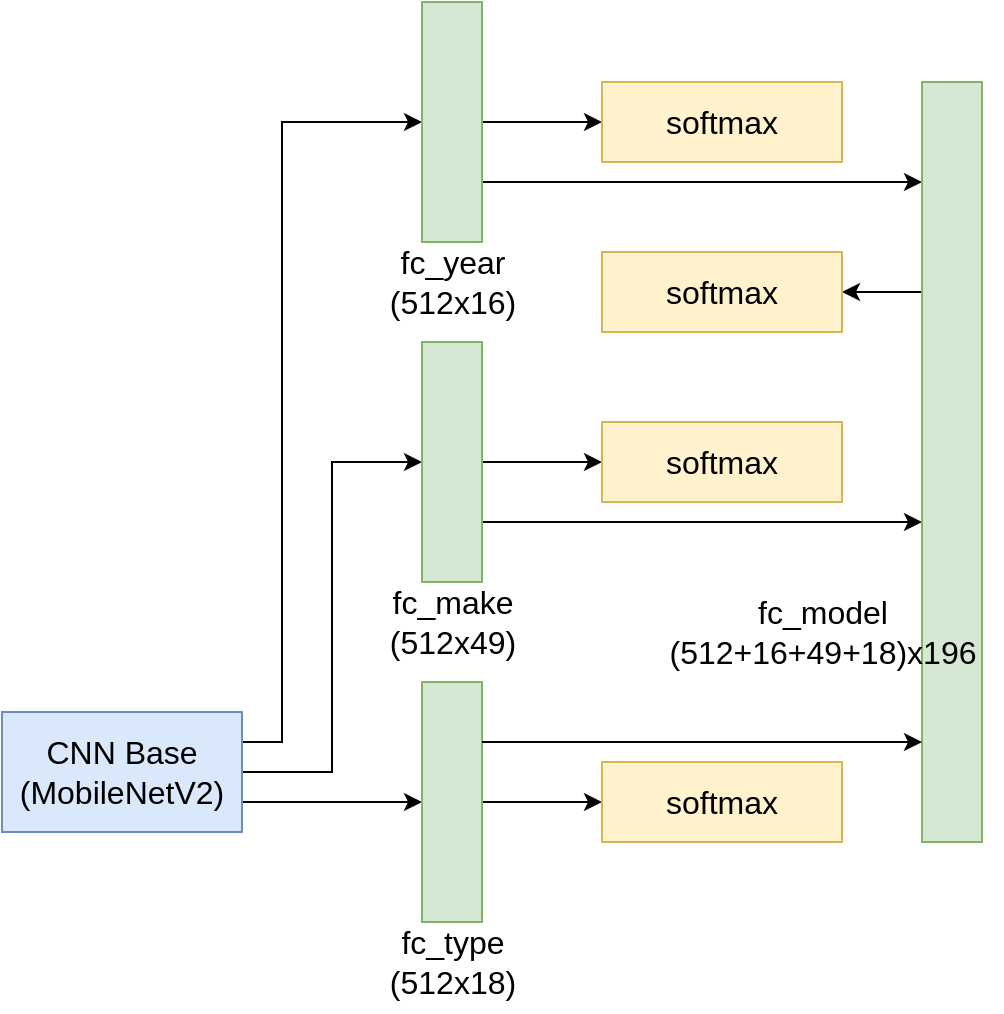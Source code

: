<mxfile version="24.2.1" type="device">
  <diagram name="第 1 页" id="Xq5vwsSoOigGqJwIfYUO">
    <mxGraphModel dx="725" dy="743" grid="1" gridSize="10" guides="1" tooltips="1" connect="1" arrows="1" fold="1" page="1" pageScale="1" pageWidth="850" pageHeight="1100" math="0" shadow="0">
      <root>
        <mxCell id="0" />
        <mxCell id="1" parent="0" />
        <mxCell id="nm0qlKRNKEh7cf2dNLq4-3" style="edgeStyle=orthogonalEdgeStyle;rounded=0;orthogonalLoop=1;jettySize=auto;html=1;entryX=0;entryY=0.5;entryDx=0;entryDy=0;fontSize=16;" edge="1" parent="1" source="nm0qlKRNKEh7cf2dNLq4-1" target="nm0qlKRNKEh7cf2dNLq4-2">
          <mxGeometry relative="1" as="geometry" />
        </mxCell>
        <mxCell id="nm0qlKRNKEh7cf2dNLq4-13" style="edgeStyle=orthogonalEdgeStyle;rounded=0;orthogonalLoop=1;jettySize=auto;html=1;exitX=1;exitY=0.25;exitDx=0;exitDy=0;entryX=0;entryY=0.5;entryDx=0;entryDy=0;fontSize=16;" edge="1" parent="1" source="nm0qlKRNKEh7cf2dNLq4-1" target="nm0qlKRNKEh7cf2dNLq4-7">
          <mxGeometry relative="1" as="geometry">
            <Array as="points">
              <mxPoint x="180" y="420" />
              <mxPoint x="180" y="110" />
            </Array>
          </mxGeometry>
        </mxCell>
        <mxCell id="nm0qlKRNKEh7cf2dNLq4-14" style="edgeStyle=orthogonalEdgeStyle;rounded=0;orthogonalLoop=1;jettySize=auto;html=1;exitX=1;exitY=0.75;exitDx=0;exitDy=0;entryX=0;entryY=0.5;entryDx=0;entryDy=0;fontSize=16;" edge="1" parent="1" source="nm0qlKRNKEh7cf2dNLq4-1" target="nm0qlKRNKEh7cf2dNLq4-9">
          <mxGeometry relative="1" as="geometry" />
        </mxCell>
        <mxCell id="nm0qlKRNKEh7cf2dNLq4-1" value="CNN Base&lt;div style=&quot;font-size: 16px;&quot;&gt;(MobileNetV2)&lt;/div&gt;" style="rounded=0;whiteSpace=wrap;html=1;fontSize=16;fillColor=#dae8fc;strokeColor=#6c8ebf;" vertex="1" parent="1">
          <mxGeometry x="40" y="405" width="120" height="60" as="geometry" />
        </mxCell>
        <mxCell id="nm0qlKRNKEh7cf2dNLq4-20" value="" style="edgeStyle=orthogonalEdgeStyle;rounded=0;orthogonalLoop=1;jettySize=auto;html=1;fontSize=16;" edge="1" parent="1" source="nm0qlKRNKEh7cf2dNLq4-2" target="nm0qlKRNKEh7cf2dNLq4-17">
          <mxGeometry relative="1" as="geometry" />
        </mxCell>
        <mxCell id="nm0qlKRNKEh7cf2dNLq4-23" style="edgeStyle=orthogonalEdgeStyle;rounded=0;orthogonalLoop=1;jettySize=auto;html=1;exitX=1;exitY=0.75;exitDx=0;exitDy=0;fontSize=16;" edge="1" parent="1" source="nm0qlKRNKEh7cf2dNLq4-2" target="nm0qlKRNKEh7cf2dNLq4-21">
          <mxGeometry relative="1" as="geometry">
            <Array as="points">
              <mxPoint x="500" y="310" />
              <mxPoint x="500" y="310" />
            </Array>
          </mxGeometry>
        </mxCell>
        <mxCell id="nm0qlKRNKEh7cf2dNLq4-2" value="" style="rounded=0;whiteSpace=wrap;html=1;fontSize=16;fillColor=#d5e8d4;strokeColor=#82b366;" vertex="1" parent="1">
          <mxGeometry x="250" y="220" width="30" height="120" as="geometry" />
        </mxCell>
        <mxCell id="nm0qlKRNKEh7cf2dNLq4-5" value="fc_make&lt;div style=&quot;font-size: 16px;&quot;&gt;(512x49)&lt;/div&gt;" style="text;html=1;align=center;verticalAlign=middle;resizable=0;points=[];autosize=1;strokeColor=none;fillColor=none;fontSize=16;" vertex="1" parent="1">
          <mxGeometry x="220" y="335" width="90" height="50" as="geometry" />
        </mxCell>
        <mxCell id="nm0qlKRNKEh7cf2dNLq4-16" value="" style="edgeStyle=orthogonalEdgeStyle;rounded=0;orthogonalLoop=1;jettySize=auto;html=1;fontSize=16;" edge="1" parent="1" source="nm0qlKRNKEh7cf2dNLq4-7" target="nm0qlKRNKEh7cf2dNLq4-15">
          <mxGeometry relative="1" as="geometry" />
        </mxCell>
        <mxCell id="nm0qlKRNKEh7cf2dNLq4-24" style="edgeStyle=orthogonalEdgeStyle;rounded=0;orthogonalLoop=1;jettySize=auto;html=1;exitX=1;exitY=0.75;exitDx=0;exitDy=0;fontSize=16;" edge="1" parent="1" source="nm0qlKRNKEh7cf2dNLq4-7" target="nm0qlKRNKEh7cf2dNLq4-21">
          <mxGeometry relative="1" as="geometry">
            <Array as="points">
              <mxPoint x="510" y="140" />
              <mxPoint x="510" y="140" />
            </Array>
          </mxGeometry>
        </mxCell>
        <mxCell id="nm0qlKRNKEh7cf2dNLq4-7" value="" style="rounded=0;whiteSpace=wrap;html=1;fontSize=16;fillColor=#d5e8d4;strokeColor=#82b366;" vertex="1" parent="1">
          <mxGeometry x="250" y="50" width="30" height="120" as="geometry" />
        </mxCell>
        <mxCell id="nm0qlKRNKEh7cf2dNLq4-8" value="fc_year&lt;div style=&quot;font-size: 16px;&quot;&gt;(512x16)&lt;/div&gt;" style="text;html=1;align=center;verticalAlign=middle;resizable=0;points=[];autosize=1;strokeColor=none;fillColor=none;fontSize=16;" vertex="1" parent="1">
          <mxGeometry x="220" y="165" width="90" height="50" as="geometry" />
        </mxCell>
        <mxCell id="nm0qlKRNKEh7cf2dNLq4-19" value="" style="edgeStyle=orthogonalEdgeStyle;rounded=0;orthogonalLoop=1;jettySize=auto;html=1;fontSize=16;" edge="1" parent="1" source="nm0qlKRNKEh7cf2dNLq4-9" target="nm0qlKRNKEh7cf2dNLq4-18">
          <mxGeometry relative="1" as="geometry" />
        </mxCell>
        <mxCell id="nm0qlKRNKEh7cf2dNLq4-9" value="" style="rounded=0;whiteSpace=wrap;html=1;fontSize=16;fillColor=#d5e8d4;strokeColor=#82b366;" vertex="1" parent="1">
          <mxGeometry x="250" y="390" width="30" height="120" as="geometry" />
        </mxCell>
        <mxCell id="nm0qlKRNKEh7cf2dNLq4-10" value="fc_type&lt;div style=&quot;font-size: 16px;&quot;&gt;(512x18)&lt;/div&gt;" style="text;html=1;align=center;verticalAlign=middle;resizable=0;points=[];autosize=1;strokeColor=none;fillColor=none;fontSize=16;" vertex="1" parent="1">
          <mxGeometry x="220" y="505" width="90" height="50" as="geometry" />
        </mxCell>
        <mxCell id="nm0qlKRNKEh7cf2dNLq4-15" value="softmax" style="rounded=0;whiteSpace=wrap;html=1;fontSize=16;fillColor=#fff2cc;strokeColor=#d6b656;" vertex="1" parent="1">
          <mxGeometry x="340" y="90" width="120" height="40" as="geometry" />
        </mxCell>
        <mxCell id="nm0qlKRNKEh7cf2dNLq4-17" value="softmax" style="rounded=0;whiteSpace=wrap;html=1;fontSize=16;fillColor=#fff2cc;strokeColor=#d6b656;" vertex="1" parent="1">
          <mxGeometry x="340" y="260" width="120" height="40" as="geometry" />
        </mxCell>
        <mxCell id="nm0qlKRNKEh7cf2dNLq4-18" value="softmax" style="rounded=0;whiteSpace=wrap;html=1;fontSize=16;fillColor=#fff2cc;strokeColor=#d6b656;" vertex="1" parent="1">
          <mxGeometry x="340" y="430" width="120" height="40" as="geometry" />
        </mxCell>
        <mxCell id="nm0qlKRNKEh7cf2dNLq4-27" value="" style="edgeStyle=orthogonalEdgeStyle;rounded=0;orthogonalLoop=1;jettySize=auto;html=1;" edge="1" parent="1" source="nm0qlKRNKEh7cf2dNLq4-21" target="nm0qlKRNKEh7cf2dNLq4-26">
          <mxGeometry relative="1" as="geometry">
            <Array as="points">
              <mxPoint x="490" y="195" />
              <mxPoint x="490" y="195" />
            </Array>
          </mxGeometry>
        </mxCell>
        <mxCell id="nm0qlKRNKEh7cf2dNLq4-21" value="" style="rounded=0;whiteSpace=wrap;html=1;fontSize=16;fillColor=#d5e8d4;strokeColor=#82b366;" vertex="1" parent="1">
          <mxGeometry x="500" y="90" width="30" height="380" as="geometry" />
        </mxCell>
        <mxCell id="nm0qlKRNKEh7cf2dNLq4-22" style="edgeStyle=orthogonalEdgeStyle;rounded=0;orthogonalLoop=1;jettySize=auto;html=1;exitX=1;exitY=0.25;exitDx=0;exitDy=0;fontSize=16;" edge="1" parent="1" source="nm0qlKRNKEh7cf2dNLq4-9" target="nm0qlKRNKEh7cf2dNLq4-21">
          <mxGeometry relative="1" as="geometry">
            <mxPoint x="560" y="420" as="targetPoint" />
            <Array as="points">
              <mxPoint x="500" y="420" />
              <mxPoint x="500" y="420" />
            </Array>
          </mxGeometry>
        </mxCell>
        <mxCell id="nm0qlKRNKEh7cf2dNLq4-25" value="fc_model&lt;br style=&quot;font-size: 16px;&quot;&gt;(512+16+49+18)x196" style="text;html=1;align=center;verticalAlign=middle;resizable=0;points=[];autosize=1;strokeColor=none;fillColor=none;fontSize=16;rotation=0;" vertex="1" parent="1">
          <mxGeometry x="360" y="340" width="180" height="50" as="geometry" />
        </mxCell>
        <mxCell id="nm0qlKRNKEh7cf2dNLq4-26" value="softmax" style="rounded=0;whiteSpace=wrap;html=1;fontSize=16;fillColor=#fff2cc;strokeColor=#d6b656;" vertex="1" parent="1">
          <mxGeometry x="340" y="175" width="120" height="40" as="geometry" />
        </mxCell>
      </root>
    </mxGraphModel>
  </diagram>
</mxfile>
